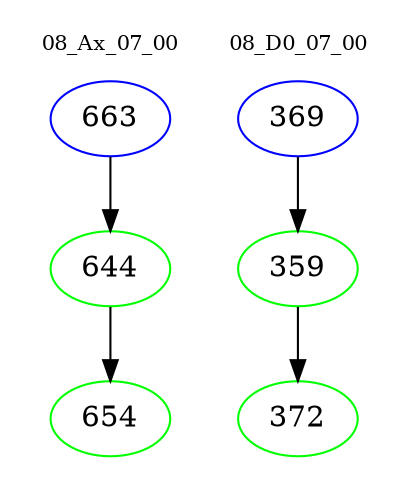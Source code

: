 digraph{
subgraph cluster_0 {
color = white
label = "08_Ax_07_00";
fontsize=10;
T0_663 [label="663", color="blue"]
T0_663 -> T0_644 [color="black"]
T0_644 [label="644", color="green"]
T0_644 -> T0_654 [color="black"]
T0_654 [label="654", color="green"]
}
subgraph cluster_1 {
color = white
label = "08_D0_07_00";
fontsize=10;
T1_369 [label="369", color="blue"]
T1_369 -> T1_359 [color="black"]
T1_359 [label="359", color="green"]
T1_359 -> T1_372 [color="black"]
T1_372 [label="372", color="green"]
}
}
